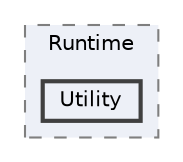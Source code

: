 digraph "Kodiky/Unity/Lunar Guardian/Assets/Tools/PathCreator/Core/Runtime/Utility"
{
 // LATEX_PDF_SIZE
  bgcolor="transparent";
  edge [fontname=Helvetica,fontsize=10,labelfontname=Helvetica,labelfontsize=10];
  node [fontname=Helvetica,fontsize=10,shape=box,height=0.2,width=0.4];
  compound=true
  subgraph clusterdir_d6ec81c7fabb1620a137dcf836e6891d {
    graph [ bgcolor="#edf0f7", pencolor="grey50", label="Runtime", fontname=Helvetica,fontsize=10 style="filled,dashed", URL="dir_d6ec81c7fabb1620a137dcf836e6891d.html",tooltip=""]
  dir_7ce5bdcde2cc6a613a104200e38440e4 [label="Utility", fillcolor="#edf0f7", color="grey25", style="filled,bold", URL="dir_7ce5bdcde2cc6a613a104200e38440e4.html",tooltip=""];
  }
}
